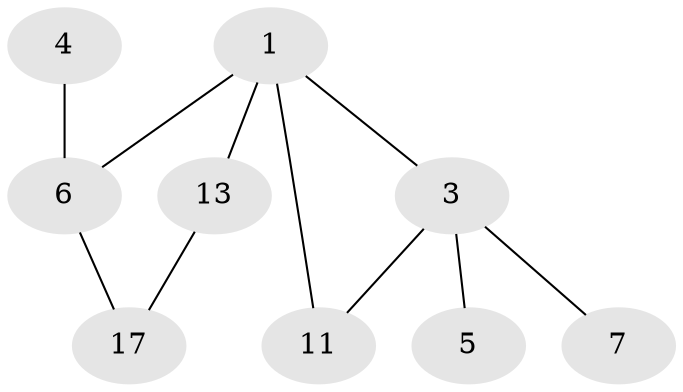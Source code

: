 // Generated by graph-tools (version 1.1) at 2025/46/02/15/25 05:46:28]
// undirected, 9 vertices, 10 edges
graph export_dot {
graph [start="1"]
  node [color=gray90,style=filled];
  1 [super="+2+19"];
  3 [super="+9"];
  4 [super="+2+14"];
  5 [super="+8+12"];
  6;
  7 [super="+9+10+15"];
  11 [super="+16+18+20"];
  13 [super="+16"];
  17 [super="+18"];
  1 -- 3;
  1 -- 6;
  1 -- 13;
  1 -- 11;
  3 -- 5;
  3 -- 7;
  3 -- 11;
  4 -- 6;
  6 -- 17;
  13 -- 17;
}
